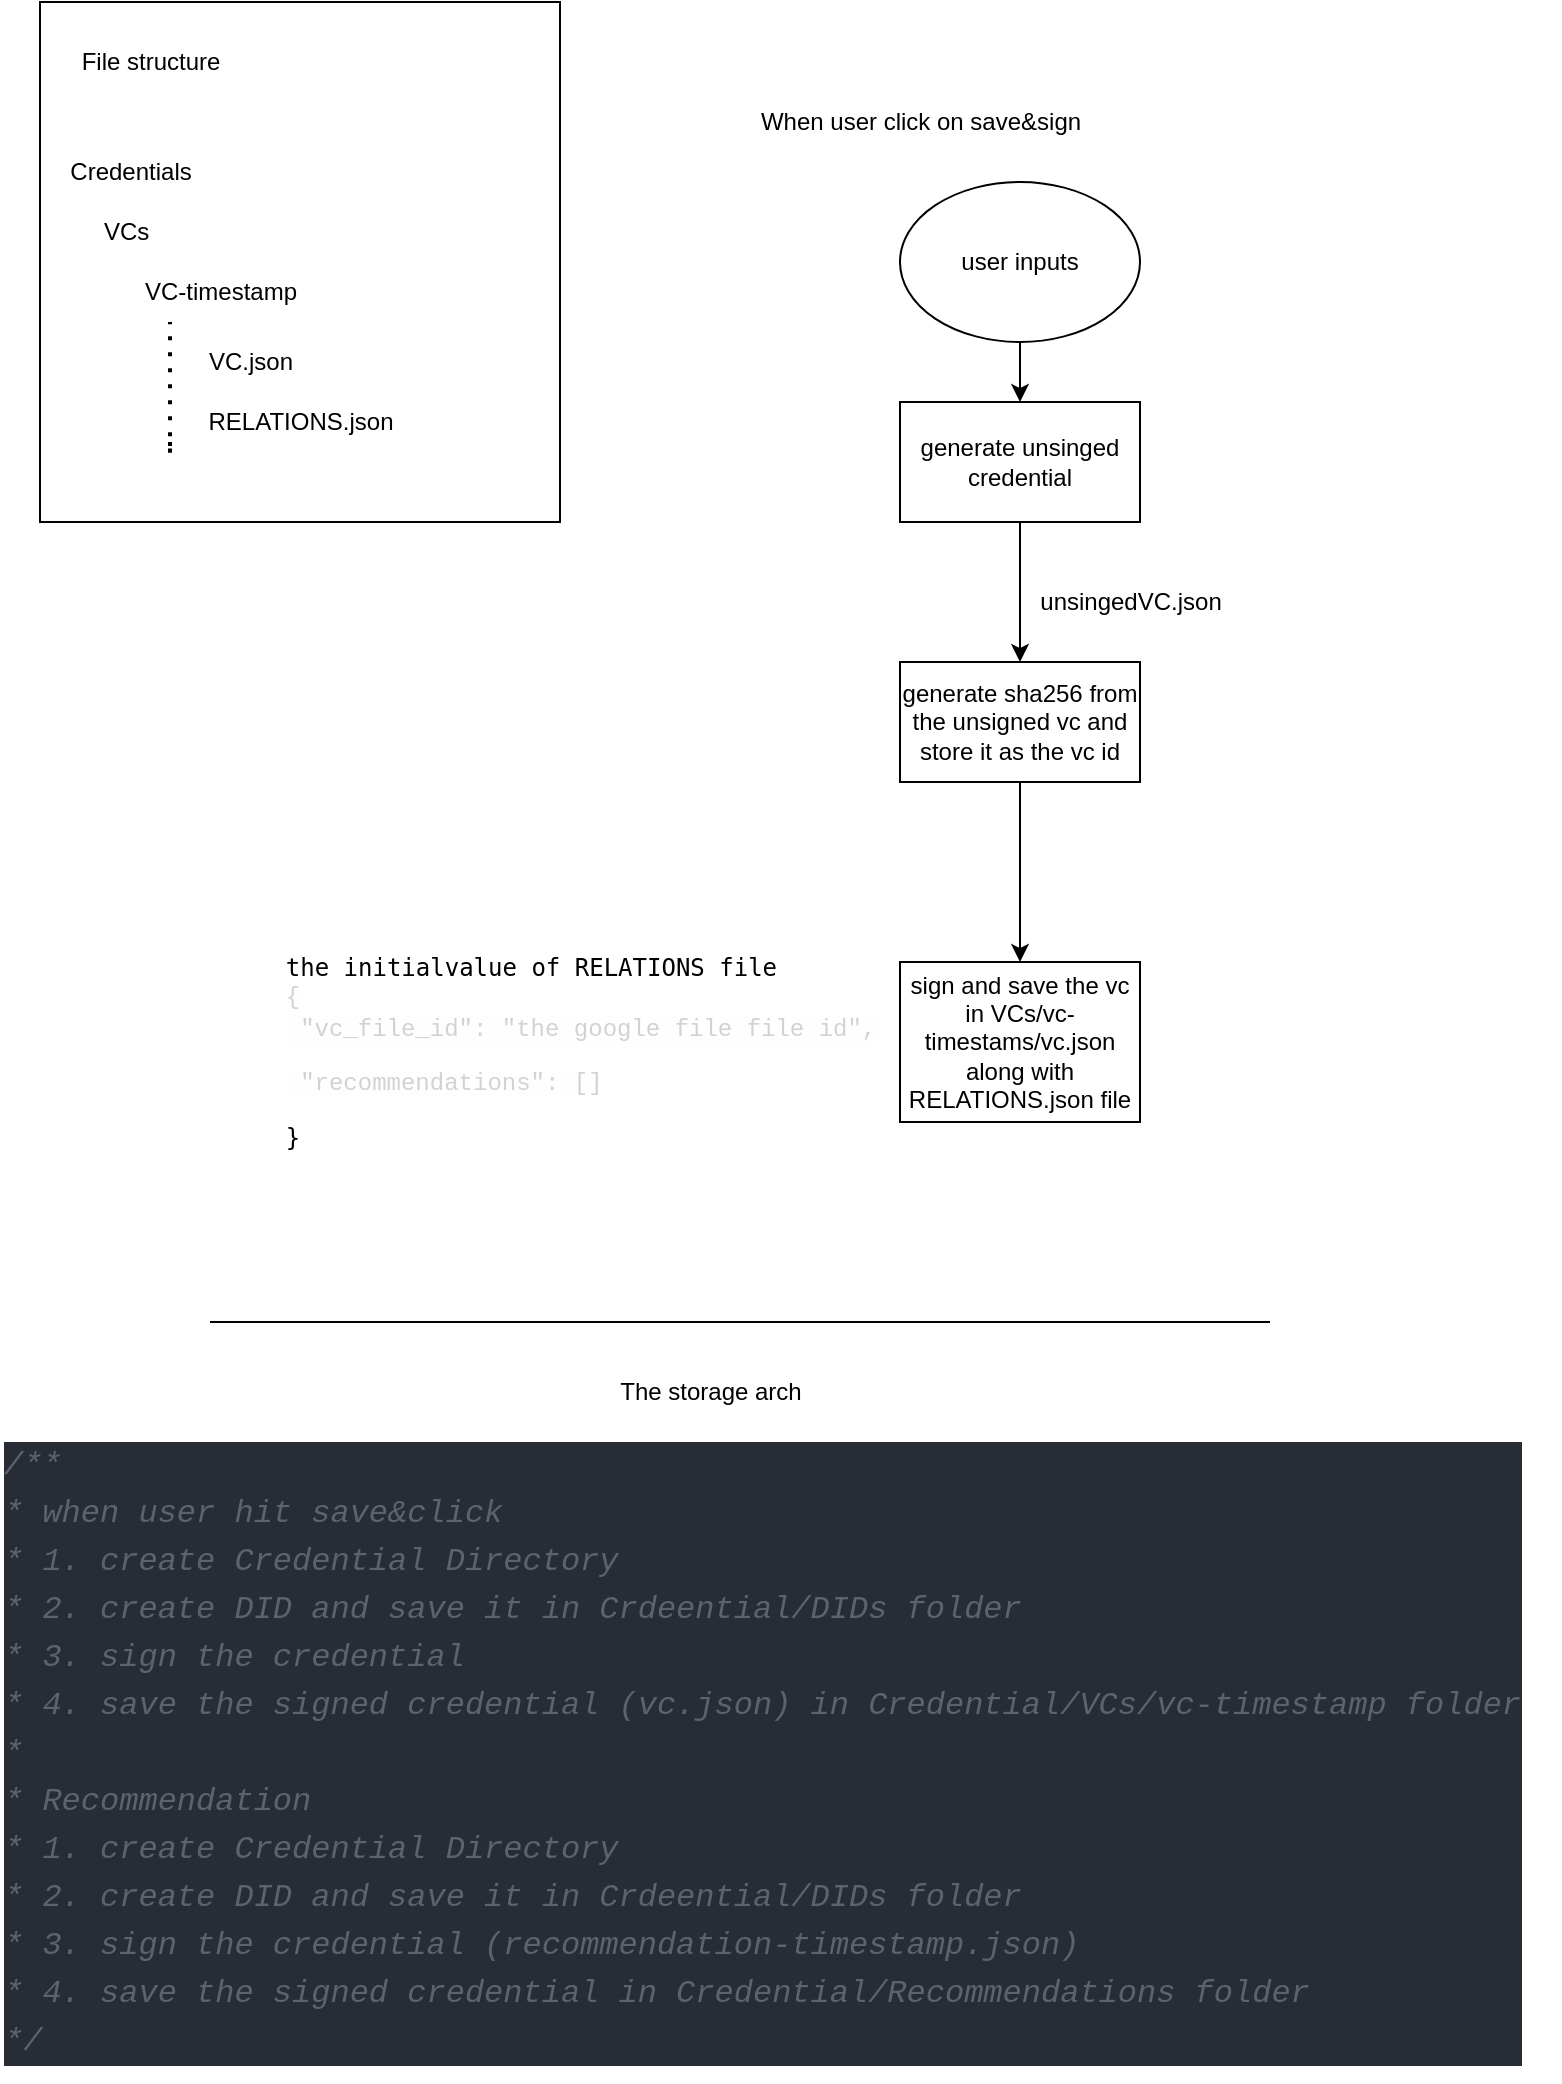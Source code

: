 <mxfile>
    <diagram id="3GXiTZHySFfQvzSGAlEh" name="Page-1">
        <mxGraphModel dx="1064" dy="731" grid="1" gridSize="10" guides="1" tooltips="1" connect="1" arrows="1" fold="1" page="1" pageScale="1" pageWidth="850" pageHeight="1100" math="0" shadow="0">
            <root>
                <mxCell id="0"/>
                <mxCell id="1" parent="0"/>
                <mxCell id="23" value="" style="whiteSpace=wrap;html=1;aspect=fixed;" vertex="1" parent="1">
                    <mxGeometry x="70" y="70" width="260" height="260" as="geometry"/>
                </mxCell>
                <mxCell id="2" value="Credentials" style="text;html=1;align=center;verticalAlign=middle;resizable=0;points=[];autosize=1;strokeColor=none;fillColor=none;" vertex="1" parent="1">
                    <mxGeometry x="75" y="140" width="80" height="30" as="geometry"/>
                </mxCell>
                <mxCell id="7" value="VCs" style="text;html=1;align=left;verticalAlign=middle;resizable=0;points=[];autosize=1;strokeColor=none;fillColor=none;" vertex="1" parent="1">
                    <mxGeometry x="100" y="170" width="50" height="30" as="geometry"/>
                </mxCell>
                <mxCell id="8" value="" style="endArrow=none;dashed=1;html=1;dashPattern=1 3;strokeWidth=2;" edge="1" parent="1">
                    <mxGeometry width="50" height="50" relative="1" as="geometry">
                        <mxPoint x="135" y="290" as="sourcePoint"/>
                        <mxPoint x="135" y="230" as="targetPoint"/>
                        <Array as="points">
                            <mxPoint x="135" y="300"/>
                        </Array>
                    </mxGeometry>
                </mxCell>
                <mxCell id="9" value="VC-timestamp" style="text;html=1;align=center;verticalAlign=middle;resizable=0;points=[];autosize=1;strokeColor=none;fillColor=none;" vertex="1" parent="1">
                    <mxGeometry x="110" y="200" width="100" height="30" as="geometry"/>
                </mxCell>
                <mxCell id="10" value="VC.json" style="text;html=1;align=center;verticalAlign=middle;resizable=0;points=[];autosize=1;strokeColor=none;fillColor=none;" vertex="1" parent="1">
                    <mxGeometry x="140" y="235" width="70" height="30" as="geometry"/>
                </mxCell>
                <mxCell id="11" value="RELATIONS.json" style="text;html=1;align=center;verticalAlign=middle;resizable=0;points=[];autosize=1;strokeColor=none;fillColor=none;" vertex="1" parent="1">
                    <mxGeometry x="140" y="265" width="120" height="30" as="geometry"/>
                </mxCell>
                <mxCell id="15" value="" style="edgeStyle=none;html=1;" edge="1" parent="1" source="12" target="14">
                    <mxGeometry relative="1" as="geometry"/>
                </mxCell>
                <mxCell id="12" value="user inputs" style="ellipse;whiteSpace=wrap;html=1;" vertex="1" parent="1">
                    <mxGeometry x="500" y="160" width="120" height="80" as="geometry"/>
                </mxCell>
                <mxCell id="13" value="When user click on save&amp;amp;sign" style="text;html=1;align=center;verticalAlign=middle;resizable=0;points=[];autosize=1;strokeColor=none;fillColor=none;" vertex="1" parent="1">
                    <mxGeometry x="420" y="115" width="180" height="30" as="geometry"/>
                </mxCell>
                <mxCell id="18" value="" style="edgeStyle=none;html=1;" edge="1" parent="1" source="14" target="17">
                    <mxGeometry relative="1" as="geometry"/>
                </mxCell>
                <mxCell id="14" value="generate unsinged credential" style="whiteSpace=wrap;html=1;" vertex="1" parent="1">
                    <mxGeometry x="500" y="270" width="120" height="60" as="geometry"/>
                </mxCell>
                <mxCell id="21" value="" style="edgeStyle=none;html=1;" edge="1" parent="1" source="17" target="20">
                    <mxGeometry relative="1" as="geometry"/>
                </mxCell>
                <mxCell id="17" value="generate sha256 from the unsigned vc and store it as the vc id" style="whiteSpace=wrap;html=1;" vertex="1" parent="1">
                    <mxGeometry x="500" y="400" width="120" height="60" as="geometry"/>
                </mxCell>
                <mxCell id="19" value="unsingedVC.json" style="text;html=1;align=center;verticalAlign=middle;resizable=0;points=[];autosize=1;strokeColor=none;fillColor=none;" vertex="1" parent="1">
                    <mxGeometry x="560" y="355" width="110" height="30" as="geometry"/>
                </mxCell>
                <mxCell id="20" value="sign and save the vc in VCs/vc-timestams/vc.json along with RELATIONS.json file" style="whiteSpace=wrap;html=1;" vertex="1" parent="1">
                    <mxGeometry x="500" y="550" width="120" height="80" as="geometry"/>
                </mxCell>
                <mxCell id="22" value="&lt;pre style=&quot;text-align: justify;&quot;&gt;the initialvalue of RELATIONS file&lt;br&gt;&lt;span style=&quot;color: rgb(209, 210, 211); font-family: Monaco, Menlo, Consolas, &amp;quot;Courier New&amp;quot;, monospace; font-variant-ligatures: none; text-align: left; background-color: rgba(232, 232, 232, 0.04);&quot;&gt;{&lt;br&gt;&lt;/span&gt;&lt;span style=&quot;color: rgb(209, 210, 211); font-family: Monaco, Menlo, Consolas, &amp;quot;Courier New&amp;quot;, monospace; font-variant-ligatures: none; text-align: left; background-color: rgba(232, 232, 232, 0.04);&quot;&gt;&amp;nbsp;&quot;vc_file_id&quot;: &lt;/span&gt;&lt;span style=&quot;color: rgb(209, 210, 211); font-family: Monaco, Menlo, Consolas, &amp;quot;Courier New&amp;quot;, monospace; font-variant-ligatures: none; text-align: left; background-color: rgba(232, 232, 232, 0.04);&quot;&gt;&quot;the google file file id&quot;,&lt;br&gt;&lt;/span&gt;&lt;pre&gt;&lt;span style=&quot;color: rgb(209, 210, 211); font-family: Monaco, Menlo, Consolas, &amp;quot;Courier New&amp;quot;, monospace; font-variant-ligatures: none; text-align: left; background-color: rgba(232, 232, 232, 0.04);&quot;&gt;&amp;nbsp;&quot;recommendations&quot;: []&lt;/span&gt;&lt;/pre&gt;&lt;pre&gt;}&lt;/pre&gt;&lt;/pre&gt;" style="text;html=1;align=center;verticalAlign=middle;resizable=0;points=[];autosize=1;strokeColor=none;fillColor=none;" vertex="1" parent="1">
                    <mxGeometry x="180" y="530" width="320" height="130" as="geometry"/>
                </mxCell>
                <mxCell id="24" value="File structure" style="text;html=1;align=center;verticalAlign=middle;resizable=0;points=[];autosize=1;strokeColor=none;fillColor=none;" vertex="1" parent="1">
                    <mxGeometry x="80" y="85" width="90" height="30" as="geometry"/>
                </mxCell>
                <mxCell id="26" value="" style="endArrow=none;html=1;" edge="1" parent="1">
                    <mxGeometry width="50" height="50" relative="1" as="geometry">
                        <mxPoint x="155" y="730" as="sourcePoint"/>
                        <mxPoint x="685" y="730" as="targetPoint"/>
                    </mxGeometry>
                </mxCell>
                <mxCell id="28" value="The storage arch" style="text;html=1;align=center;verticalAlign=middle;resizable=0;points=[];autosize=1;strokeColor=none;fillColor=none;" vertex="1" parent="1">
                    <mxGeometry x="350" y="750" width="110" height="30" as="geometry"/>
                </mxCell>
                <mxCell id="29" value="&lt;div style=&quot;color: rgb(171, 178, 191); background-color: rgb(40, 44, 52); font-family: Menlo, Monaco, &amp;quot;Courier New&amp;quot;, monospace; font-size: 16px; line-height: 24px;&quot;&gt;&lt;div&gt;&lt;span style=&quot;color: #5c6370;font-style: italic;&quot;&gt;/**&lt;/span&gt;&lt;/div&gt;&lt;div&gt;&lt;span style=&quot;color: #5c6370;font-style: italic;&quot;&gt; * when user hit save&amp;amp;click&lt;/span&gt;&lt;/div&gt;&lt;div&gt;&lt;span style=&quot;color: #5c6370;font-style: italic;&quot;&gt; * 1. create Credential Directory&lt;/span&gt;&lt;/div&gt;&lt;div&gt;&lt;span style=&quot;color: #5c6370;font-style: italic;&quot;&gt; * 2. create DID and save it in Crdeential/DIDs folder&lt;/span&gt;&lt;/div&gt;&lt;div&gt;&lt;span style=&quot;color: #5c6370;font-style: italic;&quot;&gt; * 3. sign the credential&lt;/span&gt;&lt;/div&gt;&lt;div&gt;&lt;span style=&quot;color: #5c6370;font-style: italic;&quot;&gt; * 4. save the signed credential (vc.json) in Credential/VCs/vc-timestamp folder&lt;/span&gt;&lt;/div&gt;&lt;div&gt;&lt;span style=&quot;color: #5c6370;font-style: italic;&quot;&gt; *&lt;/span&gt;&lt;/div&gt;&lt;div&gt;&lt;span style=&quot;color: #5c6370;font-style: italic;&quot;&gt; * Recommendation&lt;/span&gt;&lt;/div&gt;&lt;div&gt;&lt;span style=&quot;color: #5c6370;font-style: italic;&quot;&gt; * 1. create Credential Directory&lt;/span&gt;&lt;/div&gt;&lt;div&gt;&lt;span style=&quot;color: #5c6370;font-style: italic;&quot;&gt; * 2. create DID and save it in Crdeential/DIDs folder&lt;/span&gt;&lt;/div&gt;&lt;div&gt;&lt;span style=&quot;color: #5c6370;font-style: italic;&quot;&gt; * 3. sign the credential (recommendation-timestamp.json)&lt;/span&gt;&lt;/div&gt;&lt;div&gt;&lt;span style=&quot;color: #5c6370;font-style: italic;&quot;&gt; * 4. save the signed credential in Credential/Recommendations folder&lt;/span&gt;&lt;/div&gt;&lt;div style=&quot;&quot;&gt;&lt;span style=&quot;color: #5c6370;font-style: italic;&quot;&gt; */&lt;/span&gt;&lt;/div&gt;&lt;/div&gt;" style="text;html=1;align=left;verticalAlign=middle;resizable=0;points=[];autosize=1;strokeColor=none;fillColor=none;" vertex="1" parent="1">
                    <mxGeometry x="50" y="780" width="780" height="330" as="geometry"/>
                </mxCell>
            </root>
        </mxGraphModel>
    </diagram>
</mxfile>